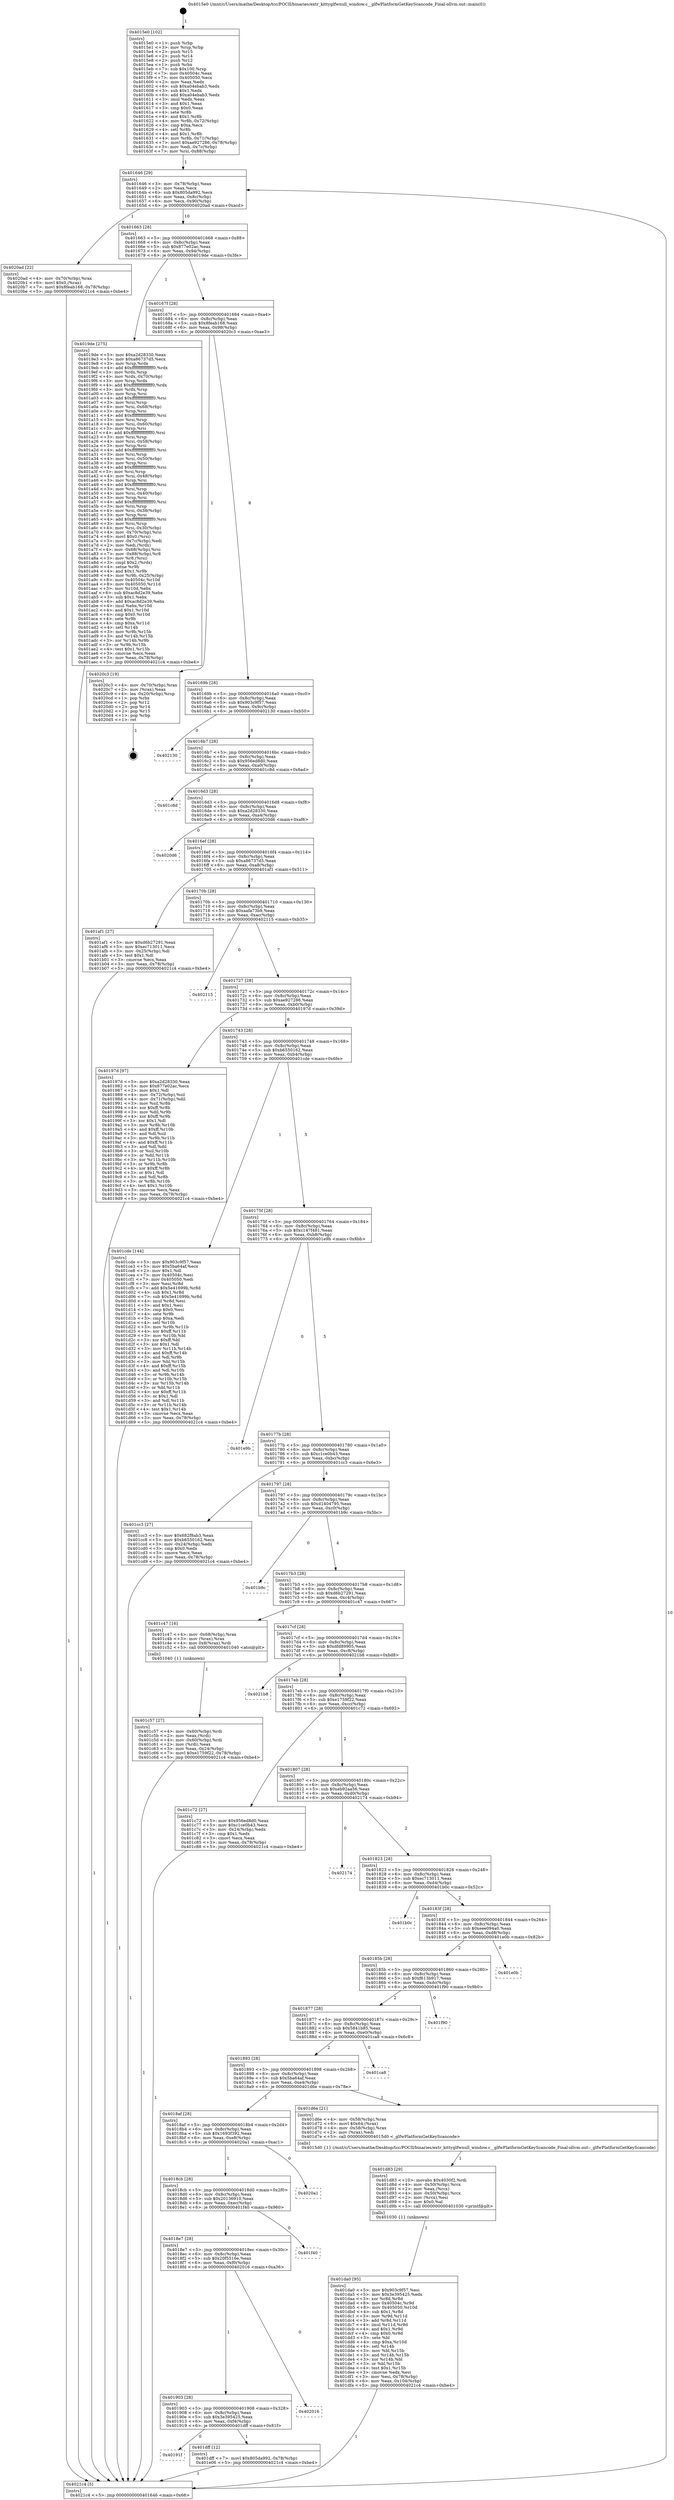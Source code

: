 digraph "0x4015e0" {
  label = "0x4015e0 (/mnt/c/Users/mathe/Desktop/tcc/POCII/binaries/extr_kittyglfwnull_window.c__glfwPlatformGetKeyScancode_Final-ollvm.out::main(0))"
  labelloc = "t"
  node[shape=record]

  Entry [label="",width=0.3,height=0.3,shape=circle,fillcolor=black,style=filled]
  "0x401646" [label="{
     0x401646 [29]\l
     | [instrs]\l
     &nbsp;&nbsp;0x401646 \<+3\>: mov -0x78(%rbp),%eax\l
     &nbsp;&nbsp;0x401649 \<+2\>: mov %eax,%ecx\l
     &nbsp;&nbsp;0x40164b \<+6\>: sub $0x805da992,%ecx\l
     &nbsp;&nbsp;0x401651 \<+6\>: mov %eax,-0x8c(%rbp)\l
     &nbsp;&nbsp;0x401657 \<+6\>: mov %ecx,-0x90(%rbp)\l
     &nbsp;&nbsp;0x40165d \<+6\>: je 00000000004020ad \<main+0xacd\>\l
  }"]
  "0x4020ad" [label="{
     0x4020ad [22]\l
     | [instrs]\l
     &nbsp;&nbsp;0x4020ad \<+4\>: mov -0x70(%rbp),%rax\l
     &nbsp;&nbsp;0x4020b1 \<+6\>: movl $0x0,(%rax)\l
     &nbsp;&nbsp;0x4020b7 \<+7\>: movl $0x8feab168,-0x78(%rbp)\l
     &nbsp;&nbsp;0x4020be \<+5\>: jmp 00000000004021c4 \<main+0xbe4\>\l
  }"]
  "0x401663" [label="{
     0x401663 [28]\l
     | [instrs]\l
     &nbsp;&nbsp;0x401663 \<+5\>: jmp 0000000000401668 \<main+0x88\>\l
     &nbsp;&nbsp;0x401668 \<+6\>: mov -0x8c(%rbp),%eax\l
     &nbsp;&nbsp;0x40166e \<+5\>: sub $0x877e02ac,%eax\l
     &nbsp;&nbsp;0x401673 \<+6\>: mov %eax,-0x94(%rbp)\l
     &nbsp;&nbsp;0x401679 \<+6\>: je 00000000004019de \<main+0x3fe\>\l
  }"]
  Exit [label="",width=0.3,height=0.3,shape=circle,fillcolor=black,style=filled,peripheries=2]
  "0x4019de" [label="{
     0x4019de [275]\l
     | [instrs]\l
     &nbsp;&nbsp;0x4019de \<+5\>: mov $0xa2d28330,%eax\l
     &nbsp;&nbsp;0x4019e3 \<+5\>: mov $0xa86737d5,%ecx\l
     &nbsp;&nbsp;0x4019e8 \<+3\>: mov %rsp,%rdx\l
     &nbsp;&nbsp;0x4019eb \<+4\>: add $0xfffffffffffffff0,%rdx\l
     &nbsp;&nbsp;0x4019ef \<+3\>: mov %rdx,%rsp\l
     &nbsp;&nbsp;0x4019f2 \<+4\>: mov %rdx,-0x70(%rbp)\l
     &nbsp;&nbsp;0x4019f6 \<+3\>: mov %rsp,%rdx\l
     &nbsp;&nbsp;0x4019f9 \<+4\>: add $0xfffffffffffffff0,%rdx\l
     &nbsp;&nbsp;0x4019fd \<+3\>: mov %rdx,%rsp\l
     &nbsp;&nbsp;0x401a00 \<+3\>: mov %rsp,%rsi\l
     &nbsp;&nbsp;0x401a03 \<+4\>: add $0xfffffffffffffff0,%rsi\l
     &nbsp;&nbsp;0x401a07 \<+3\>: mov %rsi,%rsp\l
     &nbsp;&nbsp;0x401a0a \<+4\>: mov %rsi,-0x68(%rbp)\l
     &nbsp;&nbsp;0x401a0e \<+3\>: mov %rsp,%rsi\l
     &nbsp;&nbsp;0x401a11 \<+4\>: add $0xfffffffffffffff0,%rsi\l
     &nbsp;&nbsp;0x401a15 \<+3\>: mov %rsi,%rsp\l
     &nbsp;&nbsp;0x401a18 \<+4\>: mov %rsi,-0x60(%rbp)\l
     &nbsp;&nbsp;0x401a1c \<+3\>: mov %rsp,%rsi\l
     &nbsp;&nbsp;0x401a1f \<+4\>: add $0xfffffffffffffff0,%rsi\l
     &nbsp;&nbsp;0x401a23 \<+3\>: mov %rsi,%rsp\l
     &nbsp;&nbsp;0x401a26 \<+4\>: mov %rsi,-0x58(%rbp)\l
     &nbsp;&nbsp;0x401a2a \<+3\>: mov %rsp,%rsi\l
     &nbsp;&nbsp;0x401a2d \<+4\>: add $0xfffffffffffffff0,%rsi\l
     &nbsp;&nbsp;0x401a31 \<+3\>: mov %rsi,%rsp\l
     &nbsp;&nbsp;0x401a34 \<+4\>: mov %rsi,-0x50(%rbp)\l
     &nbsp;&nbsp;0x401a38 \<+3\>: mov %rsp,%rsi\l
     &nbsp;&nbsp;0x401a3b \<+4\>: add $0xfffffffffffffff0,%rsi\l
     &nbsp;&nbsp;0x401a3f \<+3\>: mov %rsi,%rsp\l
     &nbsp;&nbsp;0x401a42 \<+4\>: mov %rsi,-0x48(%rbp)\l
     &nbsp;&nbsp;0x401a46 \<+3\>: mov %rsp,%rsi\l
     &nbsp;&nbsp;0x401a49 \<+4\>: add $0xfffffffffffffff0,%rsi\l
     &nbsp;&nbsp;0x401a4d \<+3\>: mov %rsi,%rsp\l
     &nbsp;&nbsp;0x401a50 \<+4\>: mov %rsi,-0x40(%rbp)\l
     &nbsp;&nbsp;0x401a54 \<+3\>: mov %rsp,%rsi\l
     &nbsp;&nbsp;0x401a57 \<+4\>: add $0xfffffffffffffff0,%rsi\l
     &nbsp;&nbsp;0x401a5b \<+3\>: mov %rsi,%rsp\l
     &nbsp;&nbsp;0x401a5e \<+4\>: mov %rsi,-0x38(%rbp)\l
     &nbsp;&nbsp;0x401a62 \<+3\>: mov %rsp,%rsi\l
     &nbsp;&nbsp;0x401a65 \<+4\>: add $0xfffffffffffffff0,%rsi\l
     &nbsp;&nbsp;0x401a69 \<+3\>: mov %rsi,%rsp\l
     &nbsp;&nbsp;0x401a6c \<+4\>: mov %rsi,-0x30(%rbp)\l
     &nbsp;&nbsp;0x401a70 \<+4\>: mov -0x70(%rbp),%rsi\l
     &nbsp;&nbsp;0x401a74 \<+6\>: movl $0x0,(%rsi)\l
     &nbsp;&nbsp;0x401a7a \<+3\>: mov -0x7c(%rbp),%edi\l
     &nbsp;&nbsp;0x401a7d \<+2\>: mov %edi,(%rdx)\l
     &nbsp;&nbsp;0x401a7f \<+4\>: mov -0x68(%rbp),%rsi\l
     &nbsp;&nbsp;0x401a83 \<+7\>: mov -0x88(%rbp),%r8\l
     &nbsp;&nbsp;0x401a8a \<+3\>: mov %r8,(%rsi)\l
     &nbsp;&nbsp;0x401a8d \<+3\>: cmpl $0x2,(%rdx)\l
     &nbsp;&nbsp;0x401a90 \<+4\>: setne %r9b\l
     &nbsp;&nbsp;0x401a94 \<+4\>: and $0x1,%r9b\l
     &nbsp;&nbsp;0x401a98 \<+4\>: mov %r9b,-0x25(%rbp)\l
     &nbsp;&nbsp;0x401a9c \<+8\>: mov 0x40504c,%r10d\l
     &nbsp;&nbsp;0x401aa4 \<+8\>: mov 0x405050,%r11d\l
     &nbsp;&nbsp;0x401aac \<+3\>: mov %r10d,%ebx\l
     &nbsp;&nbsp;0x401aaf \<+6\>: sub $0xac8d2e39,%ebx\l
     &nbsp;&nbsp;0x401ab5 \<+3\>: sub $0x1,%ebx\l
     &nbsp;&nbsp;0x401ab8 \<+6\>: add $0xac8d2e39,%ebx\l
     &nbsp;&nbsp;0x401abe \<+4\>: imul %ebx,%r10d\l
     &nbsp;&nbsp;0x401ac2 \<+4\>: and $0x1,%r10d\l
     &nbsp;&nbsp;0x401ac6 \<+4\>: cmp $0x0,%r10d\l
     &nbsp;&nbsp;0x401aca \<+4\>: sete %r9b\l
     &nbsp;&nbsp;0x401ace \<+4\>: cmp $0xa,%r11d\l
     &nbsp;&nbsp;0x401ad2 \<+4\>: setl %r14b\l
     &nbsp;&nbsp;0x401ad6 \<+3\>: mov %r9b,%r15b\l
     &nbsp;&nbsp;0x401ad9 \<+3\>: and %r14b,%r15b\l
     &nbsp;&nbsp;0x401adc \<+3\>: xor %r14b,%r9b\l
     &nbsp;&nbsp;0x401adf \<+3\>: or %r9b,%r15b\l
     &nbsp;&nbsp;0x401ae2 \<+4\>: test $0x1,%r15b\l
     &nbsp;&nbsp;0x401ae6 \<+3\>: cmovne %ecx,%eax\l
     &nbsp;&nbsp;0x401ae9 \<+3\>: mov %eax,-0x78(%rbp)\l
     &nbsp;&nbsp;0x401aec \<+5\>: jmp 00000000004021c4 \<main+0xbe4\>\l
  }"]
  "0x40167f" [label="{
     0x40167f [28]\l
     | [instrs]\l
     &nbsp;&nbsp;0x40167f \<+5\>: jmp 0000000000401684 \<main+0xa4\>\l
     &nbsp;&nbsp;0x401684 \<+6\>: mov -0x8c(%rbp),%eax\l
     &nbsp;&nbsp;0x40168a \<+5\>: sub $0x8feab168,%eax\l
     &nbsp;&nbsp;0x40168f \<+6\>: mov %eax,-0x98(%rbp)\l
     &nbsp;&nbsp;0x401695 \<+6\>: je 00000000004020c3 \<main+0xae3\>\l
  }"]
  "0x40191f" [label="{
     0x40191f\l
  }", style=dashed]
  "0x4020c3" [label="{
     0x4020c3 [19]\l
     | [instrs]\l
     &nbsp;&nbsp;0x4020c3 \<+4\>: mov -0x70(%rbp),%rax\l
     &nbsp;&nbsp;0x4020c7 \<+2\>: mov (%rax),%eax\l
     &nbsp;&nbsp;0x4020c9 \<+4\>: lea -0x20(%rbp),%rsp\l
     &nbsp;&nbsp;0x4020cd \<+1\>: pop %rbx\l
     &nbsp;&nbsp;0x4020ce \<+2\>: pop %r12\l
     &nbsp;&nbsp;0x4020d0 \<+2\>: pop %r14\l
     &nbsp;&nbsp;0x4020d2 \<+2\>: pop %r15\l
     &nbsp;&nbsp;0x4020d4 \<+1\>: pop %rbp\l
     &nbsp;&nbsp;0x4020d5 \<+1\>: ret\l
  }"]
  "0x40169b" [label="{
     0x40169b [28]\l
     | [instrs]\l
     &nbsp;&nbsp;0x40169b \<+5\>: jmp 00000000004016a0 \<main+0xc0\>\l
     &nbsp;&nbsp;0x4016a0 \<+6\>: mov -0x8c(%rbp),%eax\l
     &nbsp;&nbsp;0x4016a6 \<+5\>: sub $0x903c9f57,%eax\l
     &nbsp;&nbsp;0x4016ab \<+6\>: mov %eax,-0x9c(%rbp)\l
     &nbsp;&nbsp;0x4016b1 \<+6\>: je 0000000000402130 \<main+0xb50\>\l
  }"]
  "0x401dff" [label="{
     0x401dff [12]\l
     | [instrs]\l
     &nbsp;&nbsp;0x401dff \<+7\>: movl $0x805da992,-0x78(%rbp)\l
     &nbsp;&nbsp;0x401e06 \<+5\>: jmp 00000000004021c4 \<main+0xbe4\>\l
  }"]
  "0x402130" [label="{
     0x402130\l
  }", style=dashed]
  "0x4016b7" [label="{
     0x4016b7 [28]\l
     | [instrs]\l
     &nbsp;&nbsp;0x4016b7 \<+5\>: jmp 00000000004016bc \<main+0xdc\>\l
     &nbsp;&nbsp;0x4016bc \<+6\>: mov -0x8c(%rbp),%eax\l
     &nbsp;&nbsp;0x4016c2 \<+5\>: sub $0x956ed8d0,%eax\l
     &nbsp;&nbsp;0x4016c7 \<+6\>: mov %eax,-0xa0(%rbp)\l
     &nbsp;&nbsp;0x4016cd \<+6\>: je 0000000000401c8d \<main+0x6ad\>\l
  }"]
  "0x401903" [label="{
     0x401903 [28]\l
     | [instrs]\l
     &nbsp;&nbsp;0x401903 \<+5\>: jmp 0000000000401908 \<main+0x328\>\l
     &nbsp;&nbsp;0x401908 \<+6\>: mov -0x8c(%rbp),%eax\l
     &nbsp;&nbsp;0x40190e \<+5\>: sub $0x3e395425,%eax\l
     &nbsp;&nbsp;0x401913 \<+6\>: mov %eax,-0xf4(%rbp)\l
     &nbsp;&nbsp;0x401919 \<+6\>: je 0000000000401dff \<main+0x81f\>\l
  }"]
  "0x401c8d" [label="{
     0x401c8d\l
  }", style=dashed]
  "0x4016d3" [label="{
     0x4016d3 [28]\l
     | [instrs]\l
     &nbsp;&nbsp;0x4016d3 \<+5\>: jmp 00000000004016d8 \<main+0xf8\>\l
     &nbsp;&nbsp;0x4016d8 \<+6\>: mov -0x8c(%rbp),%eax\l
     &nbsp;&nbsp;0x4016de \<+5\>: sub $0xa2d28330,%eax\l
     &nbsp;&nbsp;0x4016e3 \<+6\>: mov %eax,-0xa4(%rbp)\l
     &nbsp;&nbsp;0x4016e9 \<+6\>: je 00000000004020d6 \<main+0xaf6\>\l
  }"]
  "0x402016" [label="{
     0x402016\l
  }", style=dashed]
  "0x4020d6" [label="{
     0x4020d6\l
  }", style=dashed]
  "0x4016ef" [label="{
     0x4016ef [28]\l
     | [instrs]\l
     &nbsp;&nbsp;0x4016ef \<+5\>: jmp 00000000004016f4 \<main+0x114\>\l
     &nbsp;&nbsp;0x4016f4 \<+6\>: mov -0x8c(%rbp),%eax\l
     &nbsp;&nbsp;0x4016fa \<+5\>: sub $0xa86737d5,%eax\l
     &nbsp;&nbsp;0x4016ff \<+6\>: mov %eax,-0xa8(%rbp)\l
     &nbsp;&nbsp;0x401705 \<+6\>: je 0000000000401af1 \<main+0x511\>\l
  }"]
  "0x4018e7" [label="{
     0x4018e7 [28]\l
     | [instrs]\l
     &nbsp;&nbsp;0x4018e7 \<+5\>: jmp 00000000004018ec \<main+0x30c\>\l
     &nbsp;&nbsp;0x4018ec \<+6\>: mov -0x8c(%rbp),%eax\l
     &nbsp;&nbsp;0x4018f2 \<+5\>: sub $0x20f5516e,%eax\l
     &nbsp;&nbsp;0x4018f7 \<+6\>: mov %eax,-0xf0(%rbp)\l
     &nbsp;&nbsp;0x4018fd \<+6\>: je 0000000000402016 \<main+0xa36\>\l
  }"]
  "0x401af1" [label="{
     0x401af1 [27]\l
     | [instrs]\l
     &nbsp;&nbsp;0x401af1 \<+5\>: mov $0xd6b27291,%eax\l
     &nbsp;&nbsp;0x401af6 \<+5\>: mov $0xec713011,%ecx\l
     &nbsp;&nbsp;0x401afb \<+3\>: mov -0x25(%rbp),%dl\l
     &nbsp;&nbsp;0x401afe \<+3\>: test $0x1,%dl\l
     &nbsp;&nbsp;0x401b01 \<+3\>: cmovne %ecx,%eax\l
     &nbsp;&nbsp;0x401b04 \<+3\>: mov %eax,-0x78(%rbp)\l
     &nbsp;&nbsp;0x401b07 \<+5\>: jmp 00000000004021c4 \<main+0xbe4\>\l
  }"]
  "0x40170b" [label="{
     0x40170b [28]\l
     | [instrs]\l
     &nbsp;&nbsp;0x40170b \<+5\>: jmp 0000000000401710 \<main+0x130\>\l
     &nbsp;&nbsp;0x401710 \<+6\>: mov -0x8c(%rbp),%eax\l
     &nbsp;&nbsp;0x401716 \<+5\>: sub $0xaafa73b9,%eax\l
     &nbsp;&nbsp;0x40171b \<+6\>: mov %eax,-0xac(%rbp)\l
     &nbsp;&nbsp;0x401721 \<+6\>: je 0000000000402115 \<main+0xb35\>\l
  }"]
  "0x401f40" [label="{
     0x401f40\l
  }", style=dashed]
  "0x402115" [label="{
     0x402115\l
  }", style=dashed]
  "0x401727" [label="{
     0x401727 [28]\l
     | [instrs]\l
     &nbsp;&nbsp;0x401727 \<+5\>: jmp 000000000040172c \<main+0x14c\>\l
     &nbsp;&nbsp;0x40172c \<+6\>: mov -0x8c(%rbp),%eax\l
     &nbsp;&nbsp;0x401732 \<+5\>: sub $0xae927286,%eax\l
     &nbsp;&nbsp;0x401737 \<+6\>: mov %eax,-0xb0(%rbp)\l
     &nbsp;&nbsp;0x40173d \<+6\>: je 000000000040197d \<main+0x39d\>\l
  }"]
  "0x4018cb" [label="{
     0x4018cb [28]\l
     | [instrs]\l
     &nbsp;&nbsp;0x4018cb \<+5\>: jmp 00000000004018d0 \<main+0x2f0\>\l
     &nbsp;&nbsp;0x4018d0 \<+6\>: mov -0x8c(%rbp),%eax\l
     &nbsp;&nbsp;0x4018d6 \<+5\>: sub $0x20136910,%eax\l
     &nbsp;&nbsp;0x4018db \<+6\>: mov %eax,-0xec(%rbp)\l
     &nbsp;&nbsp;0x4018e1 \<+6\>: je 0000000000401f40 \<main+0x960\>\l
  }"]
  "0x40197d" [label="{
     0x40197d [97]\l
     | [instrs]\l
     &nbsp;&nbsp;0x40197d \<+5\>: mov $0xa2d28330,%eax\l
     &nbsp;&nbsp;0x401982 \<+5\>: mov $0x877e02ac,%ecx\l
     &nbsp;&nbsp;0x401987 \<+2\>: mov $0x1,%dl\l
     &nbsp;&nbsp;0x401989 \<+4\>: mov -0x72(%rbp),%sil\l
     &nbsp;&nbsp;0x40198d \<+4\>: mov -0x71(%rbp),%dil\l
     &nbsp;&nbsp;0x401991 \<+3\>: mov %sil,%r8b\l
     &nbsp;&nbsp;0x401994 \<+4\>: xor $0xff,%r8b\l
     &nbsp;&nbsp;0x401998 \<+3\>: mov %dil,%r9b\l
     &nbsp;&nbsp;0x40199b \<+4\>: xor $0xff,%r9b\l
     &nbsp;&nbsp;0x40199f \<+3\>: xor $0x1,%dl\l
     &nbsp;&nbsp;0x4019a2 \<+3\>: mov %r8b,%r10b\l
     &nbsp;&nbsp;0x4019a5 \<+4\>: and $0xff,%r10b\l
     &nbsp;&nbsp;0x4019a9 \<+3\>: and %dl,%sil\l
     &nbsp;&nbsp;0x4019ac \<+3\>: mov %r9b,%r11b\l
     &nbsp;&nbsp;0x4019af \<+4\>: and $0xff,%r11b\l
     &nbsp;&nbsp;0x4019b3 \<+3\>: and %dl,%dil\l
     &nbsp;&nbsp;0x4019b6 \<+3\>: or %sil,%r10b\l
     &nbsp;&nbsp;0x4019b9 \<+3\>: or %dil,%r11b\l
     &nbsp;&nbsp;0x4019bc \<+3\>: xor %r11b,%r10b\l
     &nbsp;&nbsp;0x4019bf \<+3\>: or %r9b,%r8b\l
     &nbsp;&nbsp;0x4019c2 \<+4\>: xor $0xff,%r8b\l
     &nbsp;&nbsp;0x4019c6 \<+3\>: or $0x1,%dl\l
     &nbsp;&nbsp;0x4019c9 \<+3\>: and %dl,%r8b\l
     &nbsp;&nbsp;0x4019cc \<+3\>: or %r8b,%r10b\l
     &nbsp;&nbsp;0x4019cf \<+4\>: test $0x1,%r10b\l
     &nbsp;&nbsp;0x4019d3 \<+3\>: cmovne %ecx,%eax\l
     &nbsp;&nbsp;0x4019d6 \<+3\>: mov %eax,-0x78(%rbp)\l
     &nbsp;&nbsp;0x4019d9 \<+5\>: jmp 00000000004021c4 \<main+0xbe4\>\l
  }"]
  "0x401743" [label="{
     0x401743 [28]\l
     | [instrs]\l
     &nbsp;&nbsp;0x401743 \<+5\>: jmp 0000000000401748 \<main+0x168\>\l
     &nbsp;&nbsp;0x401748 \<+6\>: mov -0x8c(%rbp),%eax\l
     &nbsp;&nbsp;0x40174e \<+5\>: sub $0xb6550162,%eax\l
     &nbsp;&nbsp;0x401753 \<+6\>: mov %eax,-0xb4(%rbp)\l
     &nbsp;&nbsp;0x401759 \<+6\>: je 0000000000401cde \<main+0x6fe\>\l
  }"]
  "0x4021c4" [label="{
     0x4021c4 [5]\l
     | [instrs]\l
     &nbsp;&nbsp;0x4021c4 \<+5\>: jmp 0000000000401646 \<main+0x66\>\l
  }"]
  "0x4015e0" [label="{
     0x4015e0 [102]\l
     | [instrs]\l
     &nbsp;&nbsp;0x4015e0 \<+1\>: push %rbp\l
     &nbsp;&nbsp;0x4015e1 \<+3\>: mov %rsp,%rbp\l
     &nbsp;&nbsp;0x4015e4 \<+2\>: push %r15\l
     &nbsp;&nbsp;0x4015e6 \<+2\>: push %r14\l
     &nbsp;&nbsp;0x4015e8 \<+2\>: push %r12\l
     &nbsp;&nbsp;0x4015ea \<+1\>: push %rbx\l
     &nbsp;&nbsp;0x4015eb \<+7\>: sub $0x100,%rsp\l
     &nbsp;&nbsp;0x4015f2 \<+7\>: mov 0x40504c,%eax\l
     &nbsp;&nbsp;0x4015f9 \<+7\>: mov 0x405050,%ecx\l
     &nbsp;&nbsp;0x401600 \<+2\>: mov %eax,%edx\l
     &nbsp;&nbsp;0x401602 \<+6\>: sub $0xa04ebab3,%edx\l
     &nbsp;&nbsp;0x401608 \<+3\>: sub $0x1,%edx\l
     &nbsp;&nbsp;0x40160b \<+6\>: add $0xa04ebab3,%edx\l
     &nbsp;&nbsp;0x401611 \<+3\>: imul %edx,%eax\l
     &nbsp;&nbsp;0x401614 \<+3\>: and $0x1,%eax\l
     &nbsp;&nbsp;0x401617 \<+3\>: cmp $0x0,%eax\l
     &nbsp;&nbsp;0x40161a \<+4\>: sete %r8b\l
     &nbsp;&nbsp;0x40161e \<+4\>: and $0x1,%r8b\l
     &nbsp;&nbsp;0x401622 \<+4\>: mov %r8b,-0x72(%rbp)\l
     &nbsp;&nbsp;0x401626 \<+3\>: cmp $0xa,%ecx\l
     &nbsp;&nbsp;0x401629 \<+4\>: setl %r8b\l
     &nbsp;&nbsp;0x40162d \<+4\>: and $0x1,%r8b\l
     &nbsp;&nbsp;0x401631 \<+4\>: mov %r8b,-0x71(%rbp)\l
     &nbsp;&nbsp;0x401635 \<+7\>: movl $0xae927286,-0x78(%rbp)\l
     &nbsp;&nbsp;0x40163c \<+3\>: mov %edi,-0x7c(%rbp)\l
     &nbsp;&nbsp;0x40163f \<+7\>: mov %rsi,-0x88(%rbp)\l
  }"]
  "0x4020a1" [label="{
     0x4020a1\l
  }", style=dashed]
  "0x401da0" [label="{
     0x401da0 [95]\l
     | [instrs]\l
     &nbsp;&nbsp;0x401da0 \<+5\>: mov $0x903c9f57,%esi\l
     &nbsp;&nbsp;0x401da5 \<+5\>: mov $0x3e395425,%edx\l
     &nbsp;&nbsp;0x401daa \<+3\>: xor %r8d,%r8d\l
     &nbsp;&nbsp;0x401dad \<+8\>: mov 0x40504c,%r9d\l
     &nbsp;&nbsp;0x401db5 \<+8\>: mov 0x405050,%r10d\l
     &nbsp;&nbsp;0x401dbd \<+4\>: sub $0x1,%r8d\l
     &nbsp;&nbsp;0x401dc1 \<+3\>: mov %r9d,%r11d\l
     &nbsp;&nbsp;0x401dc4 \<+3\>: add %r8d,%r11d\l
     &nbsp;&nbsp;0x401dc7 \<+4\>: imul %r11d,%r9d\l
     &nbsp;&nbsp;0x401dcb \<+4\>: and $0x1,%r9d\l
     &nbsp;&nbsp;0x401dcf \<+4\>: cmp $0x0,%r9d\l
     &nbsp;&nbsp;0x401dd3 \<+3\>: sete %bl\l
     &nbsp;&nbsp;0x401dd6 \<+4\>: cmp $0xa,%r10d\l
     &nbsp;&nbsp;0x401dda \<+4\>: setl %r14b\l
     &nbsp;&nbsp;0x401dde \<+3\>: mov %bl,%r15b\l
     &nbsp;&nbsp;0x401de1 \<+3\>: and %r14b,%r15b\l
     &nbsp;&nbsp;0x401de4 \<+3\>: xor %r14b,%bl\l
     &nbsp;&nbsp;0x401de7 \<+3\>: or %bl,%r15b\l
     &nbsp;&nbsp;0x401dea \<+4\>: test $0x1,%r15b\l
     &nbsp;&nbsp;0x401dee \<+3\>: cmovne %edx,%esi\l
     &nbsp;&nbsp;0x401df1 \<+3\>: mov %esi,-0x78(%rbp)\l
     &nbsp;&nbsp;0x401df4 \<+6\>: mov %eax,-0x104(%rbp)\l
     &nbsp;&nbsp;0x401dfa \<+5\>: jmp 00000000004021c4 \<main+0xbe4\>\l
  }"]
  "0x401cde" [label="{
     0x401cde [144]\l
     | [instrs]\l
     &nbsp;&nbsp;0x401cde \<+5\>: mov $0x903c9f57,%eax\l
     &nbsp;&nbsp;0x401ce3 \<+5\>: mov $0x5ba64af,%ecx\l
     &nbsp;&nbsp;0x401ce8 \<+2\>: mov $0x1,%dl\l
     &nbsp;&nbsp;0x401cea \<+7\>: mov 0x40504c,%esi\l
     &nbsp;&nbsp;0x401cf1 \<+7\>: mov 0x405050,%edi\l
     &nbsp;&nbsp;0x401cf8 \<+3\>: mov %esi,%r8d\l
     &nbsp;&nbsp;0x401cfb \<+7\>: add $0x5e41699b,%r8d\l
     &nbsp;&nbsp;0x401d02 \<+4\>: sub $0x1,%r8d\l
     &nbsp;&nbsp;0x401d06 \<+7\>: sub $0x5e41699b,%r8d\l
     &nbsp;&nbsp;0x401d0d \<+4\>: imul %r8d,%esi\l
     &nbsp;&nbsp;0x401d11 \<+3\>: and $0x1,%esi\l
     &nbsp;&nbsp;0x401d14 \<+3\>: cmp $0x0,%esi\l
     &nbsp;&nbsp;0x401d17 \<+4\>: sete %r9b\l
     &nbsp;&nbsp;0x401d1b \<+3\>: cmp $0xa,%edi\l
     &nbsp;&nbsp;0x401d1e \<+4\>: setl %r10b\l
     &nbsp;&nbsp;0x401d22 \<+3\>: mov %r9b,%r11b\l
     &nbsp;&nbsp;0x401d25 \<+4\>: xor $0xff,%r11b\l
     &nbsp;&nbsp;0x401d29 \<+3\>: mov %r10b,%bl\l
     &nbsp;&nbsp;0x401d2c \<+3\>: xor $0xff,%bl\l
     &nbsp;&nbsp;0x401d2f \<+3\>: xor $0x1,%dl\l
     &nbsp;&nbsp;0x401d32 \<+3\>: mov %r11b,%r14b\l
     &nbsp;&nbsp;0x401d35 \<+4\>: and $0xff,%r14b\l
     &nbsp;&nbsp;0x401d39 \<+3\>: and %dl,%r9b\l
     &nbsp;&nbsp;0x401d3c \<+3\>: mov %bl,%r15b\l
     &nbsp;&nbsp;0x401d3f \<+4\>: and $0xff,%r15b\l
     &nbsp;&nbsp;0x401d43 \<+3\>: and %dl,%r10b\l
     &nbsp;&nbsp;0x401d46 \<+3\>: or %r9b,%r14b\l
     &nbsp;&nbsp;0x401d49 \<+3\>: or %r10b,%r15b\l
     &nbsp;&nbsp;0x401d4c \<+3\>: xor %r15b,%r14b\l
     &nbsp;&nbsp;0x401d4f \<+3\>: or %bl,%r11b\l
     &nbsp;&nbsp;0x401d52 \<+4\>: xor $0xff,%r11b\l
     &nbsp;&nbsp;0x401d56 \<+3\>: or $0x1,%dl\l
     &nbsp;&nbsp;0x401d59 \<+3\>: and %dl,%r11b\l
     &nbsp;&nbsp;0x401d5c \<+3\>: or %r11b,%r14b\l
     &nbsp;&nbsp;0x401d5f \<+4\>: test $0x1,%r14b\l
     &nbsp;&nbsp;0x401d63 \<+3\>: cmovne %ecx,%eax\l
     &nbsp;&nbsp;0x401d66 \<+3\>: mov %eax,-0x78(%rbp)\l
     &nbsp;&nbsp;0x401d69 \<+5\>: jmp 00000000004021c4 \<main+0xbe4\>\l
  }"]
  "0x40175f" [label="{
     0x40175f [28]\l
     | [instrs]\l
     &nbsp;&nbsp;0x40175f \<+5\>: jmp 0000000000401764 \<main+0x184\>\l
     &nbsp;&nbsp;0x401764 \<+6\>: mov -0x8c(%rbp),%eax\l
     &nbsp;&nbsp;0x40176a \<+5\>: sub $0xc147f481,%eax\l
     &nbsp;&nbsp;0x40176f \<+6\>: mov %eax,-0xb8(%rbp)\l
     &nbsp;&nbsp;0x401775 \<+6\>: je 0000000000401e9b \<main+0x8bb\>\l
  }"]
  "0x401d83" [label="{
     0x401d83 [29]\l
     | [instrs]\l
     &nbsp;&nbsp;0x401d83 \<+10\>: movabs $0x4030f2,%rdi\l
     &nbsp;&nbsp;0x401d8d \<+4\>: mov -0x50(%rbp),%rcx\l
     &nbsp;&nbsp;0x401d91 \<+2\>: mov %eax,(%rcx)\l
     &nbsp;&nbsp;0x401d93 \<+4\>: mov -0x50(%rbp),%rcx\l
     &nbsp;&nbsp;0x401d97 \<+2\>: mov (%rcx),%esi\l
     &nbsp;&nbsp;0x401d99 \<+2\>: mov $0x0,%al\l
     &nbsp;&nbsp;0x401d9b \<+5\>: call 0000000000401030 \<printf@plt\>\l
     | [calls]\l
     &nbsp;&nbsp;0x401030 \{1\} (unknown)\l
  }"]
  "0x401e9b" [label="{
     0x401e9b\l
  }", style=dashed]
  "0x40177b" [label="{
     0x40177b [28]\l
     | [instrs]\l
     &nbsp;&nbsp;0x40177b \<+5\>: jmp 0000000000401780 \<main+0x1a0\>\l
     &nbsp;&nbsp;0x401780 \<+6\>: mov -0x8c(%rbp),%eax\l
     &nbsp;&nbsp;0x401786 \<+5\>: sub $0xc1ce0b43,%eax\l
     &nbsp;&nbsp;0x40178b \<+6\>: mov %eax,-0xbc(%rbp)\l
     &nbsp;&nbsp;0x401791 \<+6\>: je 0000000000401cc3 \<main+0x6e3\>\l
  }"]
  "0x4018af" [label="{
     0x4018af [28]\l
     | [instrs]\l
     &nbsp;&nbsp;0x4018af \<+5\>: jmp 00000000004018b4 \<main+0x2d4\>\l
     &nbsp;&nbsp;0x4018b4 \<+6\>: mov -0x8c(%rbp),%eax\l
     &nbsp;&nbsp;0x4018ba \<+5\>: sub $0x1693f392,%eax\l
     &nbsp;&nbsp;0x4018bf \<+6\>: mov %eax,-0xe8(%rbp)\l
     &nbsp;&nbsp;0x4018c5 \<+6\>: je 00000000004020a1 \<main+0xac1\>\l
  }"]
  "0x401cc3" [label="{
     0x401cc3 [27]\l
     | [instrs]\l
     &nbsp;&nbsp;0x401cc3 \<+5\>: mov $0x682f8ab3,%eax\l
     &nbsp;&nbsp;0x401cc8 \<+5\>: mov $0xb6550162,%ecx\l
     &nbsp;&nbsp;0x401ccd \<+3\>: mov -0x24(%rbp),%edx\l
     &nbsp;&nbsp;0x401cd0 \<+3\>: cmp $0x0,%edx\l
     &nbsp;&nbsp;0x401cd3 \<+3\>: cmove %ecx,%eax\l
     &nbsp;&nbsp;0x401cd6 \<+3\>: mov %eax,-0x78(%rbp)\l
     &nbsp;&nbsp;0x401cd9 \<+5\>: jmp 00000000004021c4 \<main+0xbe4\>\l
  }"]
  "0x401797" [label="{
     0x401797 [28]\l
     | [instrs]\l
     &nbsp;&nbsp;0x401797 \<+5\>: jmp 000000000040179c \<main+0x1bc\>\l
     &nbsp;&nbsp;0x40179c \<+6\>: mov -0x8c(%rbp),%eax\l
     &nbsp;&nbsp;0x4017a2 \<+5\>: sub $0xd1404795,%eax\l
     &nbsp;&nbsp;0x4017a7 \<+6\>: mov %eax,-0xc0(%rbp)\l
     &nbsp;&nbsp;0x4017ad \<+6\>: je 0000000000401b9c \<main+0x5bc\>\l
  }"]
  "0x401d6e" [label="{
     0x401d6e [21]\l
     | [instrs]\l
     &nbsp;&nbsp;0x401d6e \<+4\>: mov -0x58(%rbp),%rax\l
     &nbsp;&nbsp;0x401d72 \<+6\>: movl $0x64,(%rax)\l
     &nbsp;&nbsp;0x401d78 \<+4\>: mov -0x58(%rbp),%rax\l
     &nbsp;&nbsp;0x401d7c \<+2\>: mov (%rax),%edi\l
     &nbsp;&nbsp;0x401d7e \<+5\>: call 00000000004015d0 \<_glfwPlatformGetKeyScancode\>\l
     | [calls]\l
     &nbsp;&nbsp;0x4015d0 \{1\} (/mnt/c/Users/mathe/Desktop/tcc/POCII/binaries/extr_kittyglfwnull_window.c__glfwPlatformGetKeyScancode_Final-ollvm.out::_glfwPlatformGetKeyScancode)\l
  }"]
  "0x401b9c" [label="{
     0x401b9c\l
  }", style=dashed]
  "0x4017b3" [label="{
     0x4017b3 [28]\l
     | [instrs]\l
     &nbsp;&nbsp;0x4017b3 \<+5\>: jmp 00000000004017b8 \<main+0x1d8\>\l
     &nbsp;&nbsp;0x4017b8 \<+6\>: mov -0x8c(%rbp),%eax\l
     &nbsp;&nbsp;0x4017be \<+5\>: sub $0xd6b27291,%eax\l
     &nbsp;&nbsp;0x4017c3 \<+6\>: mov %eax,-0xc4(%rbp)\l
     &nbsp;&nbsp;0x4017c9 \<+6\>: je 0000000000401c47 \<main+0x667\>\l
  }"]
  "0x401893" [label="{
     0x401893 [28]\l
     | [instrs]\l
     &nbsp;&nbsp;0x401893 \<+5\>: jmp 0000000000401898 \<main+0x2b8\>\l
     &nbsp;&nbsp;0x401898 \<+6\>: mov -0x8c(%rbp),%eax\l
     &nbsp;&nbsp;0x40189e \<+5\>: sub $0x5ba64af,%eax\l
     &nbsp;&nbsp;0x4018a3 \<+6\>: mov %eax,-0xe4(%rbp)\l
     &nbsp;&nbsp;0x4018a9 \<+6\>: je 0000000000401d6e \<main+0x78e\>\l
  }"]
  "0x401c47" [label="{
     0x401c47 [16]\l
     | [instrs]\l
     &nbsp;&nbsp;0x401c47 \<+4\>: mov -0x68(%rbp),%rax\l
     &nbsp;&nbsp;0x401c4b \<+3\>: mov (%rax),%rax\l
     &nbsp;&nbsp;0x401c4e \<+4\>: mov 0x8(%rax),%rdi\l
     &nbsp;&nbsp;0x401c52 \<+5\>: call 0000000000401040 \<atoi@plt\>\l
     | [calls]\l
     &nbsp;&nbsp;0x401040 \{1\} (unknown)\l
  }"]
  "0x4017cf" [label="{
     0x4017cf [28]\l
     | [instrs]\l
     &nbsp;&nbsp;0x4017cf \<+5\>: jmp 00000000004017d4 \<main+0x1f4\>\l
     &nbsp;&nbsp;0x4017d4 \<+6\>: mov -0x8c(%rbp),%eax\l
     &nbsp;&nbsp;0x4017da \<+5\>: sub $0xdfd89905,%eax\l
     &nbsp;&nbsp;0x4017df \<+6\>: mov %eax,-0xc8(%rbp)\l
     &nbsp;&nbsp;0x4017e5 \<+6\>: je 00000000004021b8 \<main+0xbd8\>\l
  }"]
  "0x401c57" [label="{
     0x401c57 [27]\l
     | [instrs]\l
     &nbsp;&nbsp;0x401c57 \<+4\>: mov -0x60(%rbp),%rdi\l
     &nbsp;&nbsp;0x401c5b \<+2\>: mov %eax,(%rdi)\l
     &nbsp;&nbsp;0x401c5d \<+4\>: mov -0x60(%rbp),%rdi\l
     &nbsp;&nbsp;0x401c61 \<+2\>: mov (%rdi),%eax\l
     &nbsp;&nbsp;0x401c63 \<+3\>: mov %eax,-0x24(%rbp)\l
     &nbsp;&nbsp;0x401c66 \<+7\>: movl $0xe1759f22,-0x78(%rbp)\l
     &nbsp;&nbsp;0x401c6d \<+5\>: jmp 00000000004021c4 \<main+0xbe4\>\l
  }"]
  "0x401ca8" [label="{
     0x401ca8\l
  }", style=dashed]
  "0x4021b8" [label="{
     0x4021b8\l
  }", style=dashed]
  "0x4017eb" [label="{
     0x4017eb [28]\l
     | [instrs]\l
     &nbsp;&nbsp;0x4017eb \<+5\>: jmp 00000000004017f0 \<main+0x210\>\l
     &nbsp;&nbsp;0x4017f0 \<+6\>: mov -0x8c(%rbp),%eax\l
     &nbsp;&nbsp;0x4017f6 \<+5\>: sub $0xe1759f22,%eax\l
     &nbsp;&nbsp;0x4017fb \<+6\>: mov %eax,-0xcc(%rbp)\l
     &nbsp;&nbsp;0x401801 \<+6\>: je 0000000000401c72 \<main+0x692\>\l
  }"]
  "0x401877" [label="{
     0x401877 [28]\l
     | [instrs]\l
     &nbsp;&nbsp;0x401877 \<+5\>: jmp 000000000040187c \<main+0x29c\>\l
     &nbsp;&nbsp;0x40187c \<+6\>: mov -0x8c(%rbp),%eax\l
     &nbsp;&nbsp;0x401882 \<+5\>: sub $0x5841b85,%eax\l
     &nbsp;&nbsp;0x401887 \<+6\>: mov %eax,-0xe0(%rbp)\l
     &nbsp;&nbsp;0x40188d \<+6\>: je 0000000000401ca8 \<main+0x6c8\>\l
  }"]
  "0x401c72" [label="{
     0x401c72 [27]\l
     | [instrs]\l
     &nbsp;&nbsp;0x401c72 \<+5\>: mov $0x956ed8d0,%eax\l
     &nbsp;&nbsp;0x401c77 \<+5\>: mov $0xc1ce0b43,%ecx\l
     &nbsp;&nbsp;0x401c7c \<+3\>: mov -0x24(%rbp),%edx\l
     &nbsp;&nbsp;0x401c7f \<+3\>: cmp $0x1,%edx\l
     &nbsp;&nbsp;0x401c82 \<+3\>: cmovl %ecx,%eax\l
     &nbsp;&nbsp;0x401c85 \<+3\>: mov %eax,-0x78(%rbp)\l
     &nbsp;&nbsp;0x401c88 \<+5\>: jmp 00000000004021c4 \<main+0xbe4\>\l
  }"]
  "0x401807" [label="{
     0x401807 [28]\l
     | [instrs]\l
     &nbsp;&nbsp;0x401807 \<+5\>: jmp 000000000040180c \<main+0x22c\>\l
     &nbsp;&nbsp;0x40180c \<+6\>: mov -0x8c(%rbp),%eax\l
     &nbsp;&nbsp;0x401812 \<+5\>: sub $0xeb92aa56,%eax\l
     &nbsp;&nbsp;0x401817 \<+6\>: mov %eax,-0xd0(%rbp)\l
     &nbsp;&nbsp;0x40181d \<+6\>: je 0000000000402174 \<main+0xb94\>\l
  }"]
  "0x401f90" [label="{
     0x401f90\l
  }", style=dashed]
  "0x402174" [label="{
     0x402174\l
  }", style=dashed]
  "0x401823" [label="{
     0x401823 [28]\l
     | [instrs]\l
     &nbsp;&nbsp;0x401823 \<+5\>: jmp 0000000000401828 \<main+0x248\>\l
     &nbsp;&nbsp;0x401828 \<+6\>: mov -0x8c(%rbp),%eax\l
     &nbsp;&nbsp;0x40182e \<+5\>: sub $0xec713011,%eax\l
     &nbsp;&nbsp;0x401833 \<+6\>: mov %eax,-0xd4(%rbp)\l
     &nbsp;&nbsp;0x401839 \<+6\>: je 0000000000401b0c \<main+0x52c\>\l
  }"]
  "0x40185b" [label="{
     0x40185b [28]\l
     | [instrs]\l
     &nbsp;&nbsp;0x40185b \<+5\>: jmp 0000000000401860 \<main+0x280\>\l
     &nbsp;&nbsp;0x401860 \<+6\>: mov -0x8c(%rbp),%eax\l
     &nbsp;&nbsp;0x401866 \<+5\>: sub $0xf613b917,%eax\l
     &nbsp;&nbsp;0x40186b \<+6\>: mov %eax,-0xdc(%rbp)\l
     &nbsp;&nbsp;0x401871 \<+6\>: je 0000000000401f90 \<main+0x9b0\>\l
  }"]
  "0x401b0c" [label="{
     0x401b0c\l
  }", style=dashed]
  "0x40183f" [label="{
     0x40183f [28]\l
     | [instrs]\l
     &nbsp;&nbsp;0x40183f \<+5\>: jmp 0000000000401844 \<main+0x264\>\l
     &nbsp;&nbsp;0x401844 \<+6\>: mov -0x8c(%rbp),%eax\l
     &nbsp;&nbsp;0x40184a \<+5\>: sub $0xeee094a0,%eax\l
     &nbsp;&nbsp;0x40184f \<+6\>: mov %eax,-0xd8(%rbp)\l
     &nbsp;&nbsp;0x401855 \<+6\>: je 0000000000401e0b \<main+0x82b\>\l
  }"]
  "0x401e0b" [label="{
     0x401e0b\l
  }", style=dashed]
  Entry -> "0x4015e0" [label=" 1"]
  "0x401646" -> "0x4020ad" [label=" 1"]
  "0x401646" -> "0x401663" [label=" 10"]
  "0x4020c3" -> Exit [label=" 1"]
  "0x401663" -> "0x4019de" [label=" 1"]
  "0x401663" -> "0x40167f" [label=" 9"]
  "0x4020ad" -> "0x4021c4" [label=" 1"]
  "0x40167f" -> "0x4020c3" [label=" 1"]
  "0x40167f" -> "0x40169b" [label=" 8"]
  "0x401dff" -> "0x4021c4" [label=" 1"]
  "0x40169b" -> "0x402130" [label=" 0"]
  "0x40169b" -> "0x4016b7" [label=" 8"]
  "0x401903" -> "0x40191f" [label=" 0"]
  "0x4016b7" -> "0x401c8d" [label=" 0"]
  "0x4016b7" -> "0x4016d3" [label=" 8"]
  "0x401903" -> "0x401dff" [label=" 1"]
  "0x4016d3" -> "0x4020d6" [label=" 0"]
  "0x4016d3" -> "0x4016ef" [label=" 8"]
  "0x4018e7" -> "0x401903" [label=" 1"]
  "0x4016ef" -> "0x401af1" [label=" 1"]
  "0x4016ef" -> "0x40170b" [label=" 7"]
  "0x4018e7" -> "0x402016" [label=" 0"]
  "0x40170b" -> "0x402115" [label=" 0"]
  "0x40170b" -> "0x401727" [label=" 7"]
  "0x4018cb" -> "0x4018e7" [label=" 1"]
  "0x401727" -> "0x40197d" [label=" 1"]
  "0x401727" -> "0x401743" [label=" 6"]
  "0x40197d" -> "0x4021c4" [label=" 1"]
  "0x4015e0" -> "0x401646" [label=" 1"]
  "0x4021c4" -> "0x401646" [label=" 10"]
  "0x4018cb" -> "0x401f40" [label=" 0"]
  "0x4019de" -> "0x4021c4" [label=" 1"]
  "0x401af1" -> "0x4021c4" [label=" 1"]
  "0x4018af" -> "0x4018cb" [label=" 1"]
  "0x401743" -> "0x401cde" [label=" 1"]
  "0x401743" -> "0x40175f" [label=" 5"]
  "0x4018af" -> "0x4020a1" [label=" 0"]
  "0x40175f" -> "0x401e9b" [label=" 0"]
  "0x40175f" -> "0x40177b" [label=" 5"]
  "0x401da0" -> "0x4021c4" [label=" 1"]
  "0x40177b" -> "0x401cc3" [label=" 1"]
  "0x40177b" -> "0x401797" [label=" 4"]
  "0x401d83" -> "0x401da0" [label=" 1"]
  "0x401797" -> "0x401b9c" [label=" 0"]
  "0x401797" -> "0x4017b3" [label=" 4"]
  "0x401d6e" -> "0x401d83" [label=" 1"]
  "0x4017b3" -> "0x401c47" [label=" 1"]
  "0x4017b3" -> "0x4017cf" [label=" 3"]
  "0x401c47" -> "0x401c57" [label=" 1"]
  "0x401c57" -> "0x4021c4" [label=" 1"]
  "0x401893" -> "0x401d6e" [label=" 1"]
  "0x4017cf" -> "0x4021b8" [label=" 0"]
  "0x4017cf" -> "0x4017eb" [label=" 3"]
  "0x401893" -> "0x4018af" [label=" 1"]
  "0x4017eb" -> "0x401c72" [label=" 1"]
  "0x4017eb" -> "0x401807" [label=" 2"]
  "0x401c72" -> "0x4021c4" [label=" 1"]
  "0x401cc3" -> "0x4021c4" [label=" 1"]
  "0x401cde" -> "0x4021c4" [label=" 1"]
  "0x401877" -> "0x401ca8" [label=" 0"]
  "0x401807" -> "0x402174" [label=" 0"]
  "0x401807" -> "0x401823" [label=" 2"]
  "0x401877" -> "0x401893" [label=" 2"]
  "0x401823" -> "0x401b0c" [label=" 0"]
  "0x401823" -> "0x40183f" [label=" 2"]
  "0x40185b" -> "0x401f90" [label=" 0"]
  "0x40183f" -> "0x401e0b" [label=" 0"]
  "0x40183f" -> "0x40185b" [label=" 2"]
  "0x40185b" -> "0x401877" [label=" 2"]
}
